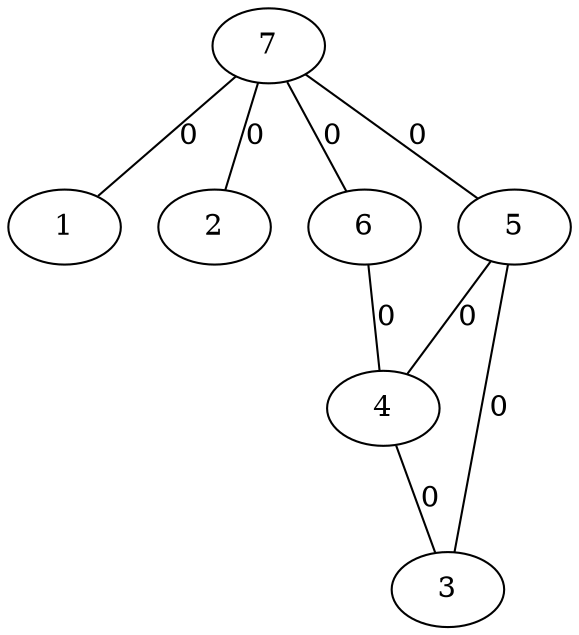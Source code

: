 graph Grafo {
    7 -- 1 [label = "0"] ;
    7 -- 2 [label = "0"] ;
    7 -- 6 [label = "0"] ;
    7 -- 5 [label = "0"] ;
    6 -- 4 [label = "0"] ;
    5 -- 3 [label = "0"] ;
    5 -- 4 [label = "0"] ;
    4 -- 3 [label = "0"] ;
}